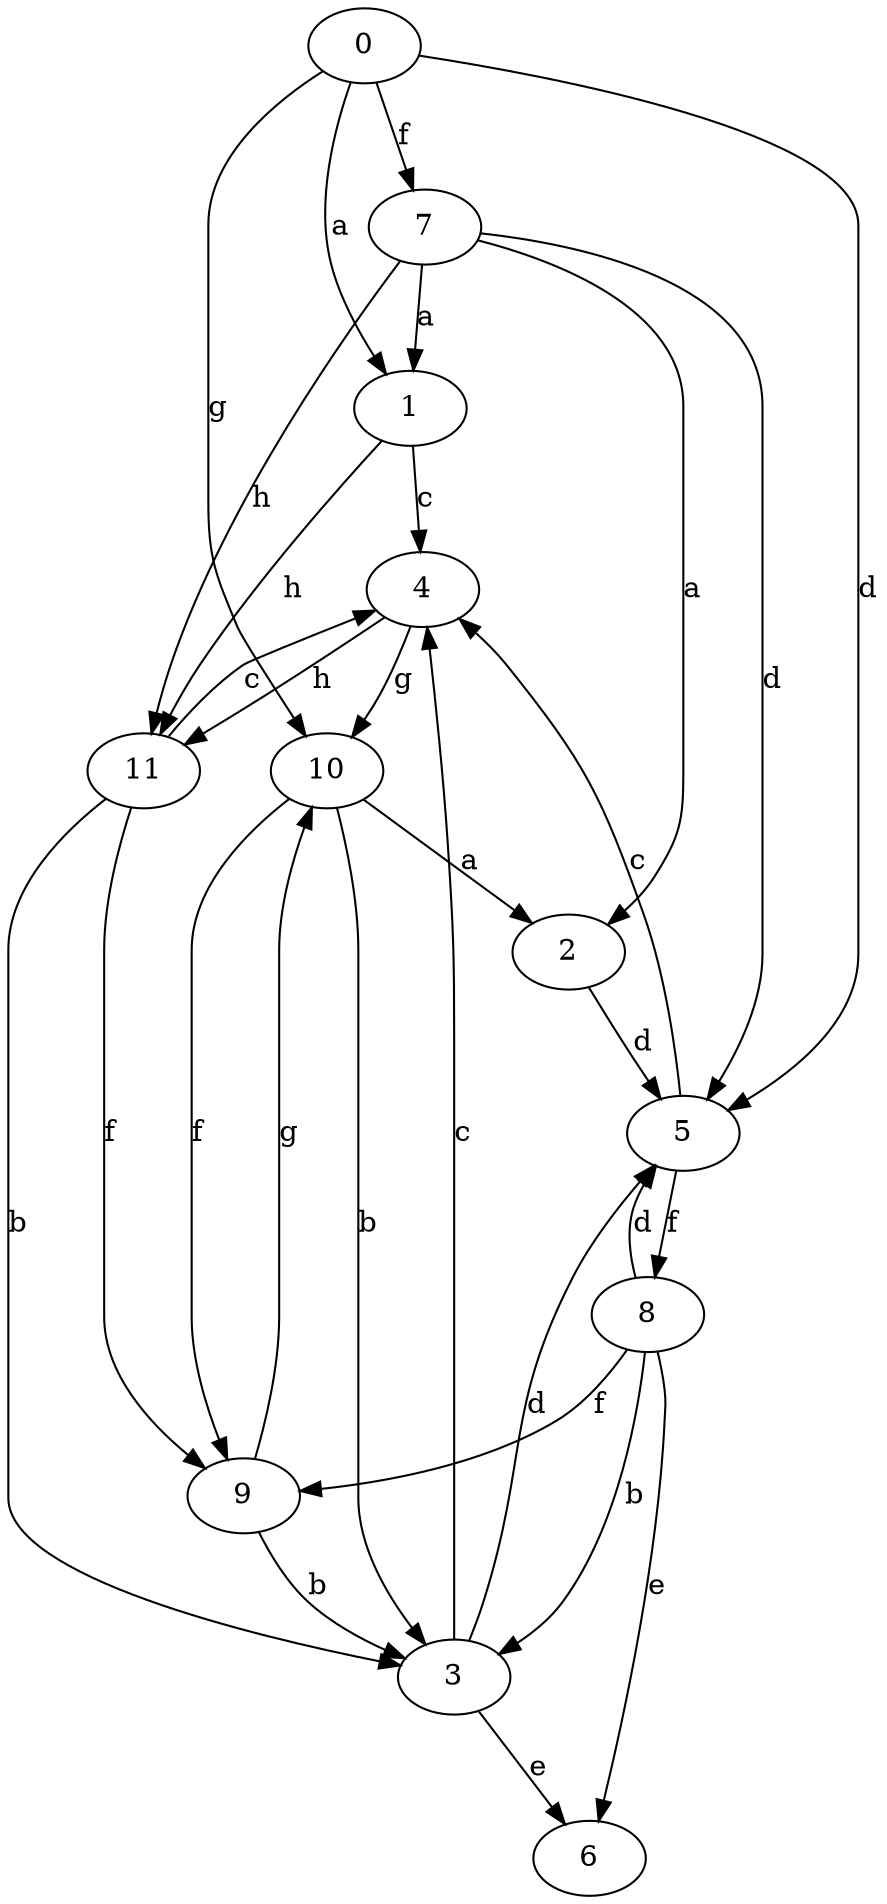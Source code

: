 strict digraph  {
1;
2;
3;
4;
5;
6;
0;
7;
8;
9;
10;
11;
1 -> 4  [label=c];
1 -> 11  [label=h];
2 -> 5  [label=d];
3 -> 4  [label=c];
3 -> 5  [label=d];
3 -> 6  [label=e];
4 -> 10  [label=g];
4 -> 11  [label=h];
5 -> 4  [label=c];
5 -> 8  [label=f];
0 -> 1  [label=a];
0 -> 5  [label=d];
0 -> 7  [label=f];
0 -> 10  [label=g];
7 -> 1  [label=a];
7 -> 2  [label=a];
7 -> 5  [label=d];
7 -> 11  [label=h];
8 -> 3  [label=b];
8 -> 5  [label=d];
8 -> 6  [label=e];
8 -> 9  [label=f];
9 -> 3  [label=b];
9 -> 10  [label=g];
10 -> 2  [label=a];
10 -> 3  [label=b];
10 -> 9  [label=f];
11 -> 3  [label=b];
11 -> 4  [label=c];
11 -> 9  [label=f];
}
